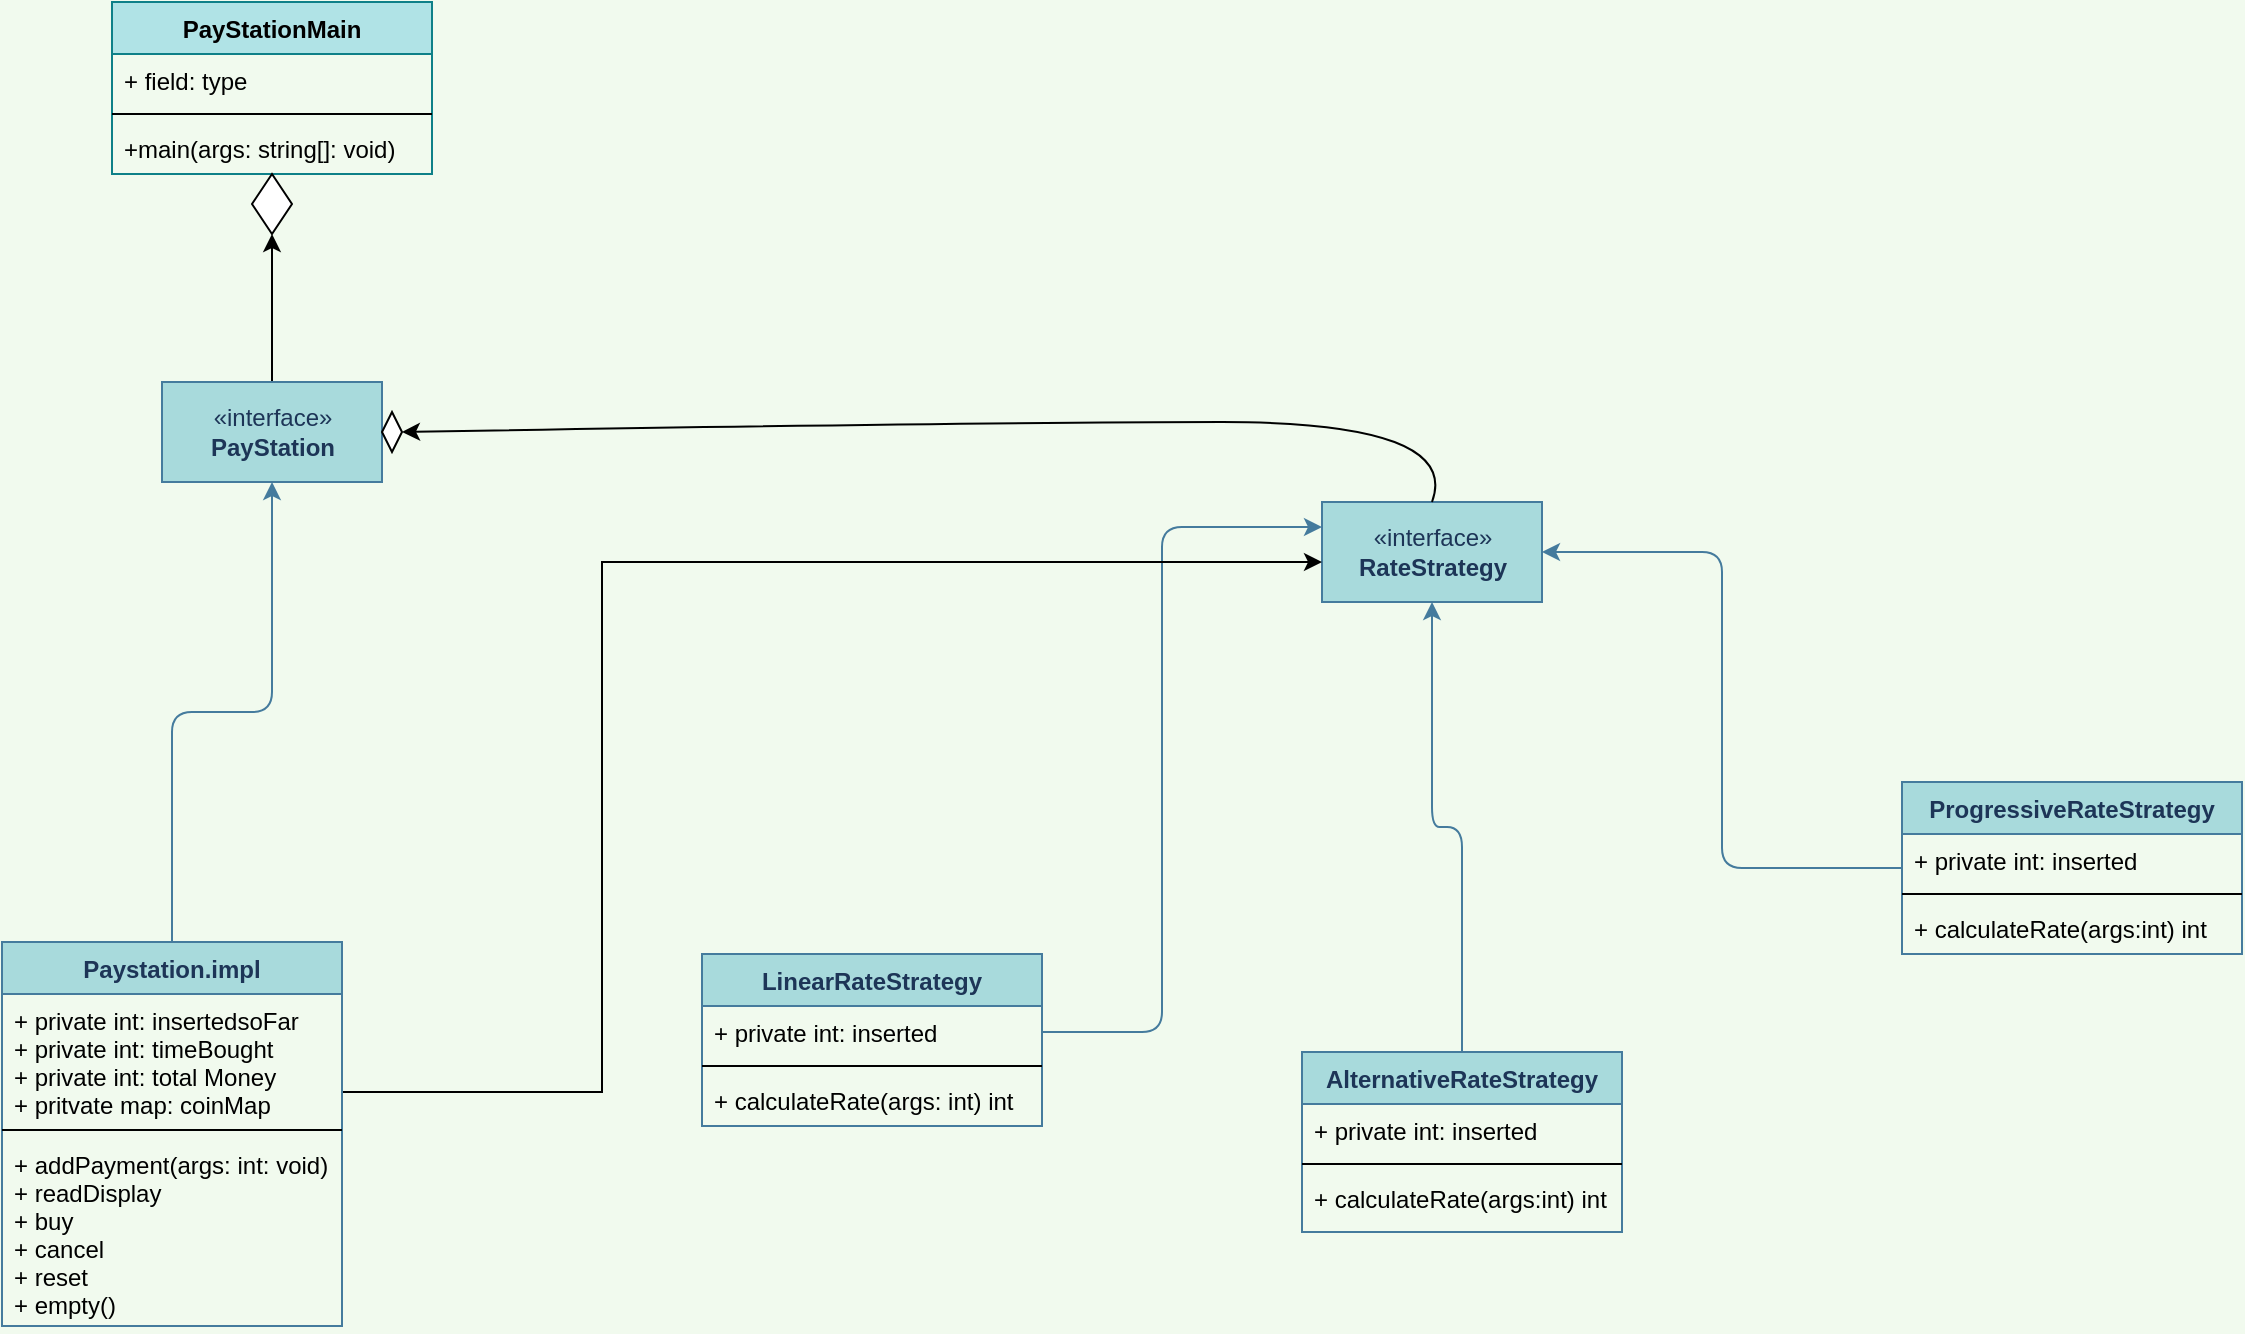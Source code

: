 <mxfile version="14.3.0" type="github">
  <diagram id="C5RBs43oDa-KdzZeNtuy" name="Page-1">
    <mxGraphModel dx="2377" dy="844" grid="1" gridSize="10" guides="1" tooltips="1" connect="1" arrows="1" fold="1" page="1" pageScale="1" pageWidth="827" pageHeight="1169" background="#F1FAEE" math="0" shadow="0">
      <root>
        <mxCell id="WIyWlLk6GJQsqaUBKTNV-0" />
        <mxCell id="WIyWlLk6GJQsqaUBKTNV-1" parent="WIyWlLk6GJQsqaUBKTNV-0" />
        <mxCell id="cSuX9k1nmMXR4aSb6jH8-1" value="«interface»&lt;br&gt;&lt;b&gt;RateStrategy&lt;/b&gt;" style="html=1;rounded=0;sketch=0;strokeColor=#457B9D;fillColor=#A8DADC;fontColor=#1D3557;" parent="WIyWlLk6GJQsqaUBKTNV-1" vertex="1">
          <mxGeometry x="500" y="440" width="110" height="50" as="geometry" />
        </mxCell>
        <mxCell id="cSuX9k1nmMXR4aSb6jH8-2" style="edgeStyle=orthogonalEdgeStyle;curved=0;rounded=1;sketch=0;orthogonalLoop=1;jettySize=auto;html=1;exitX=0.5;exitY=1;exitDx=0;exitDy=0;strokeColor=#457B9D;fillColor=#A8DADC;fontColor=#1D3557;" parent="WIyWlLk6GJQsqaUBKTNV-1" source="cSuX9k1nmMXR4aSb6jH8-1" target="cSuX9k1nmMXR4aSb6jH8-1" edge="1">
          <mxGeometry relative="1" as="geometry" />
        </mxCell>
        <mxCell id="cSuX9k1nmMXR4aSb6jH8-11" style="edgeStyle=orthogonalEdgeStyle;curved=0;rounded=1;sketch=0;orthogonalLoop=1;jettySize=auto;html=1;entryX=1;entryY=0.5;entryDx=0;entryDy=0;strokeColor=#457B9D;fillColor=#A8DADC;fontColor=#1D3557;" parent="WIyWlLk6GJQsqaUBKTNV-1" source="cSuX9k1nmMXR4aSb6jH8-7" target="cSuX9k1nmMXR4aSb6jH8-1" edge="1">
          <mxGeometry relative="1" as="geometry" />
        </mxCell>
        <mxCell id="cSuX9k1nmMXR4aSb6jH8-7" value="ProgressiveRateStrategy" style="swimlane;fontStyle=1;align=center;verticalAlign=top;childLayout=stackLayout;horizontal=1;startSize=26;horizontalStack=0;resizeParent=1;resizeParentMax=0;resizeLast=0;collapsible=1;marginBottom=0;rounded=0;sketch=0;strokeColor=#457B9D;fillColor=#A8DADC;fontColor=#1D3557;" parent="WIyWlLk6GJQsqaUBKTNV-1" vertex="1">
          <mxGeometry x="790" y="580" width="170" height="86" as="geometry" />
        </mxCell>
        <mxCell id="cSuX9k1nmMXR4aSb6jH8-8" value="+ private int: inserted" style="text;strokeColor=none;fillColor=none;align=left;verticalAlign=top;spacingLeft=4;spacingRight=4;overflow=hidden;rotatable=0;points=[[0,0.5],[1,0.5]];portConstraint=eastwest;" parent="cSuX9k1nmMXR4aSb6jH8-7" vertex="1">
          <mxGeometry y="26" width="170" height="26" as="geometry" />
        </mxCell>
        <mxCell id="cSuX9k1nmMXR4aSb6jH8-9" value="" style="line;strokeWidth=1;fillColor=none;align=left;verticalAlign=middle;spacingTop=-1;spacingLeft=3;spacingRight=3;rotatable=0;labelPosition=right;points=[];portConstraint=eastwest;" parent="cSuX9k1nmMXR4aSb6jH8-7" vertex="1">
          <mxGeometry y="52" width="170" height="8" as="geometry" />
        </mxCell>
        <mxCell id="cSuX9k1nmMXR4aSb6jH8-10" value="+ calculateRate(args:int) int" style="text;strokeColor=none;fillColor=none;align=left;verticalAlign=top;spacingLeft=4;spacingRight=4;overflow=hidden;rotatable=0;points=[[0,0.5],[1,0.5]];portConstraint=eastwest;" parent="cSuX9k1nmMXR4aSb6jH8-7" vertex="1">
          <mxGeometry y="60" width="170" height="26" as="geometry" />
        </mxCell>
        <mxCell id="cSuX9k1nmMXR4aSb6jH8-29" style="edgeStyle=orthogonalEdgeStyle;curved=0;rounded=1;sketch=0;orthogonalLoop=1;jettySize=auto;html=1;exitX=0.5;exitY=0;exitDx=0;exitDy=0;strokeColor=#457B9D;fillColor=#A8DADC;fontColor=#1D3557;" parent="WIyWlLk6GJQsqaUBKTNV-1" source="cSuX9k1nmMXR4aSb6jH8-12" target="cSuX9k1nmMXR4aSb6jH8-1" edge="1">
          <mxGeometry relative="1" as="geometry" />
        </mxCell>
        <mxCell id="cSuX9k1nmMXR4aSb6jH8-12" value="AlternativeRateStrategy" style="swimlane;fontStyle=1;align=center;verticalAlign=top;childLayout=stackLayout;horizontal=1;startSize=26;horizontalStack=0;resizeParent=1;resizeParentMax=0;resizeLast=0;collapsible=1;marginBottom=0;rounded=0;sketch=0;strokeColor=#457B9D;fillColor=#A8DADC;fontColor=#1D3557;" parent="WIyWlLk6GJQsqaUBKTNV-1" vertex="1">
          <mxGeometry x="490" y="715" width="160" height="90" as="geometry" />
        </mxCell>
        <mxCell id="cSuX9k1nmMXR4aSb6jH8-13" value="+ private int: inserted" style="text;strokeColor=none;fillColor=none;align=left;verticalAlign=top;spacingLeft=4;spacingRight=4;overflow=hidden;rotatable=0;points=[[0,0.5],[1,0.5]];portConstraint=eastwest;" parent="cSuX9k1nmMXR4aSb6jH8-12" vertex="1">
          <mxGeometry y="26" width="160" height="26" as="geometry" />
        </mxCell>
        <mxCell id="cSuX9k1nmMXR4aSb6jH8-14" value="" style="line;strokeWidth=1;fillColor=none;align=left;verticalAlign=middle;spacingTop=-1;spacingLeft=3;spacingRight=3;rotatable=0;labelPosition=right;points=[];portConstraint=eastwest;" parent="cSuX9k1nmMXR4aSb6jH8-12" vertex="1">
          <mxGeometry y="52" width="160" height="8" as="geometry" />
        </mxCell>
        <mxCell id="cSuX9k1nmMXR4aSb6jH8-15" value="+ calculateRate(args:int) int" style="text;strokeColor=none;fillColor=none;align=left;verticalAlign=top;spacingLeft=4;spacingRight=4;overflow=hidden;rotatable=0;points=[[0,0.5],[1,0.5]];portConstraint=eastwest;" parent="cSuX9k1nmMXR4aSb6jH8-12" vertex="1">
          <mxGeometry y="60" width="160" height="30" as="geometry" />
        </mxCell>
        <mxCell id="cSuX9k1nmMXR4aSb6jH8-16" value="LinearRateStrategy&#xa;" style="swimlane;fontStyle=1;align=center;verticalAlign=top;childLayout=stackLayout;horizontal=1;startSize=26;horizontalStack=0;resizeParent=1;resizeParentMax=0;resizeLast=0;collapsible=1;marginBottom=0;rounded=0;sketch=0;strokeColor=#457B9D;fillColor=#A8DADC;fontColor=#1D3557;" parent="WIyWlLk6GJQsqaUBKTNV-1" vertex="1">
          <mxGeometry x="190" y="666" width="170" height="86" as="geometry" />
        </mxCell>
        <mxCell id="cSuX9k1nmMXR4aSb6jH8-17" value="+ private int: inserted" style="text;strokeColor=none;fillColor=none;align=left;verticalAlign=top;spacingLeft=4;spacingRight=4;overflow=hidden;rotatable=0;points=[[0,0.5],[1,0.5]];portConstraint=eastwest;" parent="cSuX9k1nmMXR4aSb6jH8-16" vertex="1">
          <mxGeometry y="26" width="170" height="26" as="geometry" />
        </mxCell>
        <mxCell id="cSuX9k1nmMXR4aSb6jH8-18" value="" style="line;strokeWidth=1;fillColor=none;align=left;verticalAlign=middle;spacingTop=-1;spacingLeft=3;spacingRight=3;rotatable=0;labelPosition=right;points=[];portConstraint=eastwest;" parent="cSuX9k1nmMXR4aSb6jH8-16" vertex="1">
          <mxGeometry y="52" width="170" height="8" as="geometry" />
        </mxCell>
        <mxCell id="cSuX9k1nmMXR4aSb6jH8-19" value="+ calculateRate(args: int) int" style="text;strokeColor=none;fillColor=none;align=left;verticalAlign=top;spacingLeft=4;spacingRight=4;overflow=hidden;rotatable=0;points=[[0,0.5],[1,0.5]];portConstraint=eastwest;" parent="cSuX9k1nmMXR4aSb6jH8-16" vertex="1">
          <mxGeometry y="60" width="170" height="26" as="geometry" />
        </mxCell>
        <mxCell id="cSuX9k1nmMXR4aSb6jH8-21" style="edgeStyle=orthogonalEdgeStyle;curved=0;rounded=1;sketch=0;orthogonalLoop=1;jettySize=auto;html=1;exitX=1;exitY=0.5;exitDx=0;exitDy=0;entryX=0;entryY=0.25;entryDx=0;entryDy=0;strokeColor=#457B9D;fillColor=#A8DADC;fontColor=#1D3557;" parent="WIyWlLk6GJQsqaUBKTNV-1" source="cSuX9k1nmMXR4aSb6jH8-17" target="cSuX9k1nmMXR4aSb6jH8-1" edge="1">
          <mxGeometry relative="1" as="geometry">
            <Array as="points">
              <mxPoint x="420" y="705" />
              <mxPoint x="420" y="453" />
            </Array>
          </mxGeometry>
        </mxCell>
        <mxCell id="qXW7O1TjP-LjlKDsnzar-12" style="edgeStyle=orthogonalEdgeStyle;rounded=0;orthogonalLoop=1;jettySize=auto;html=1;exitX=0.5;exitY=0;exitDx=0;exitDy=0;entryX=0.5;entryY=1;entryDx=0;entryDy=0;" parent="WIyWlLk6GJQsqaUBKTNV-1" source="cSuX9k1nmMXR4aSb6jH8-23" target="qXW7O1TjP-LjlKDsnzar-9" edge="1">
          <mxGeometry relative="1" as="geometry" />
        </mxCell>
        <mxCell id="cSuX9k1nmMXR4aSb6jH8-23" value="«interface»&lt;br&gt;&lt;b&gt;PayStation&lt;/b&gt;" style="html=1;rounded=0;sketch=0;strokeColor=#457B9D;fillColor=#A8DADC;fontColor=#1D3557;" parent="WIyWlLk6GJQsqaUBKTNV-1" vertex="1">
          <mxGeometry x="-80" y="380" width="110" height="50" as="geometry" />
        </mxCell>
        <mxCell id="cSuX9k1nmMXR4aSb6jH8-28" style="edgeStyle=orthogonalEdgeStyle;curved=0;rounded=1;sketch=0;orthogonalLoop=1;jettySize=auto;html=1;entryX=0.5;entryY=1;entryDx=0;entryDy=0;strokeColor=#457B9D;fillColor=#A8DADC;fontColor=#1D3557;" parent="WIyWlLk6GJQsqaUBKTNV-1" source="cSuX9k1nmMXR4aSb6jH8-24" target="cSuX9k1nmMXR4aSb6jH8-23" edge="1">
          <mxGeometry relative="1" as="geometry" />
        </mxCell>
        <mxCell id="ejWXlsr_l666DXsDv8Rm-2" style="edgeStyle=orthogonalEdgeStyle;rounded=0;orthogonalLoop=1;jettySize=auto;html=1;" parent="WIyWlLk6GJQsqaUBKTNV-1" source="cSuX9k1nmMXR4aSb6jH8-24" target="cSuX9k1nmMXR4aSb6jH8-1" edge="1">
          <mxGeometry relative="1" as="geometry">
            <mxPoint x="510" y="420" as="targetPoint" />
            <Array as="points">
              <mxPoint x="140" y="735" />
              <mxPoint x="140" y="470" />
            </Array>
          </mxGeometry>
        </mxCell>
        <mxCell id="cSuX9k1nmMXR4aSb6jH8-24" value="Paystation.impl" style="swimlane;fontStyle=1;align=center;verticalAlign=top;childLayout=stackLayout;horizontal=1;startSize=26;horizontalStack=0;resizeParent=1;resizeParentMax=0;resizeLast=0;collapsible=1;marginBottom=0;rounded=0;sketch=0;strokeColor=#457B9D;fillColor=#A8DADC;fontColor=#1D3557;" parent="WIyWlLk6GJQsqaUBKTNV-1" vertex="1">
          <mxGeometry x="-160" y="660" width="170" height="192" as="geometry" />
        </mxCell>
        <mxCell id="cSuX9k1nmMXR4aSb6jH8-25" value="+ private int: insertedsoFar&#xa;+ private int: timeBought&#xa;+ private int: total Money&#xa;+ pritvate map: coinMap" style="text;strokeColor=none;fillColor=none;align=left;verticalAlign=top;spacingLeft=4;spacingRight=4;overflow=hidden;rotatable=0;points=[[0,0.5],[1,0.5]];portConstraint=eastwest;" parent="cSuX9k1nmMXR4aSb6jH8-24" vertex="1">
          <mxGeometry y="26" width="170" height="64" as="geometry" />
        </mxCell>
        <mxCell id="cSuX9k1nmMXR4aSb6jH8-26" value="" style="line;strokeWidth=1;fillColor=none;align=left;verticalAlign=middle;spacingTop=-1;spacingLeft=3;spacingRight=3;rotatable=0;labelPosition=right;points=[];portConstraint=eastwest;" parent="cSuX9k1nmMXR4aSb6jH8-24" vertex="1">
          <mxGeometry y="90" width="170" height="8" as="geometry" />
        </mxCell>
        <mxCell id="cSuX9k1nmMXR4aSb6jH8-27" value="+ addPayment(args: int: void)&#xa;+ readDisplay&#xa;+ buy&#xa;+ cancel&#xa;+ reset&#xa;+ empty()&#xa;" style="text;strokeColor=none;fillColor=none;align=left;verticalAlign=top;spacingLeft=4;spacingRight=4;overflow=hidden;rotatable=0;points=[[0,0.5],[1,0.5]];portConstraint=eastwest;" parent="cSuX9k1nmMXR4aSb6jH8-24" vertex="1">
          <mxGeometry y="98" width="170" height="94" as="geometry" />
        </mxCell>
        <mxCell id="qXW7O1TjP-LjlKDsnzar-5" value="PayStationMain" style="swimlane;fontStyle=1;align=center;verticalAlign=top;childLayout=stackLayout;horizontal=1;startSize=26;horizontalStack=0;resizeParent=1;resizeParentMax=0;resizeLast=0;collapsible=1;marginBottom=0;fillColor=#b0e3e6;strokeColor=#0e8088;" parent="WIyWlLk6GJQsqaUBKTNV-1" vertex="1">
          <mxGeometry x="-105" y="190" width="160" height="86" as="geometry">
            <mxRectangle x="-105" y="190" width="100" height="26" as="alternateBounds" />
          </mxGeometry>
        </mxCell>
        <mxCell id="qXW7O1TjP-LjlKDsnzar-6" value="+ field: type" style="text;strokeColor=none;fillColor=none;align=left;verticalAlign=top;spacingLeft=4;spacingRight=4;overflow=hidden;rotatable=0;points=[[0,0.5],[1,0.5]];portConstraint=eastwest;" parent="qXW7O1TjP-LjlKDsnzar-5" vertex="1">
          <mxGeometry y="26" width="160" height="26" as="geometry" />
        </mxCell>
        <mxCell id="qXW7O1TjP-LjlKDsnzar-7" value="" style="line;strokeWidth=1;fillColor=none;align=left;verticalAlign=middle;spacingTop=-1;spacingLeft=3;spacingRight=3;rotatable=0;labelPosition=right;points=[];portConstraint=eastwest;" parent="qXW7O1TjP-LjlKDsnzar-5" vertex="1">
          <mxGeometry y="52" width="160" height="8" as="geometry" />
        </mxCell>
        <mxCell id="qXW7O1TjP-LjlKDsnzar-8" value="+main(args: string[]: void)" style="text;strokeColor=none;fillColor=none;align=left;verticalAlign=top;spacingLeft=4;spacingRight=4;overflow=hidden;rotatable=0;points=[[0,0.5],[1,0.5]];portConstraint=eastwest;" parent="qXW7O1TjP-LjlKDsnzar-5" vertex="1">
          <mxGeometry y="60" width="160" height="26" as="geometry" />
        </mxCell>
        <mxCell id="qXW7O1TjP-LjlKDsnzar-9" value="" style="rhombus;whiteSpace=wrap;html=1;" parent="WIyWlLk6GJQsqaUBKTNV-1" vertex="1">
          <mxGeometry x="-35" y="276" width="20" height="30" as="geometry" />
        </mxCell>
        <mxCell id="qXW7O1TjP-LjlKDsnzar-13" value="" style="rhombus;whiteSpace=wrap;html=1;" parent="WIyWlLk6GJQsqaUBKTNV-1" vertex="1">
          <mxGeometry x="30" y="395" width="10" height="20" as="geometry" />
        </mxCell>
        <mxCell id="qXW7O1TjP-LjlKDsnzar-15" value="" style="curved=1;endArrow=classic;html=1;entryX=1;entryY=0.5;entryDx=0;entryDy=0;exitX=0.5;exitY=0;exitDx=0;exitDy=0;" parent="WIyWlLk6GJQsqaUBKTNV-1" source="cSuX9k1nmMXR4aSb6jH8-1" target="qXW7O1TjP-LjlKDsnzar-13" edge="1">
          <mxGeometry width="50" height="50" relative="1" as="geometry">
            <mxPoint x="320" y="510" as="sourcePoint" />
            <mxPoint x="370" y="460" as="targetPoint" />
            <Array as="points">
              <mxPoint x="570" y="400" />
              <mxPoint x="330" y="400" />
            </Array>
          </mxGeometry>
        </mxCell>
      </root>
    </mxGraphModel>
  </diagram>
</mxfile>
